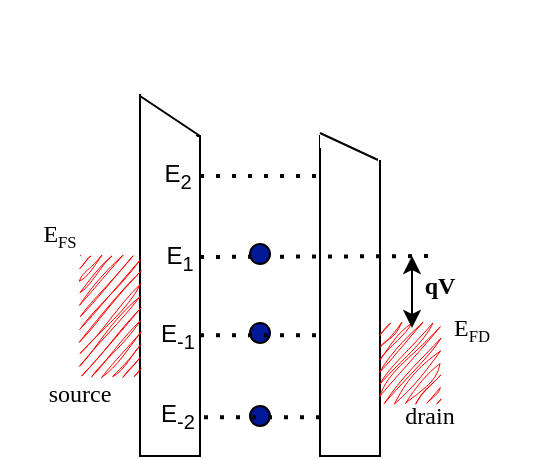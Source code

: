 <mxfile version="22.0.6" type="github">
  <diagram name="Page-1" id="ccDm2Es830cC8SDJtkiW">
    <mxGraphModel dx="954" dy="547" grid="1" gridSize="10" guides="1" tooltips="1" connect="1" arrows="1" fold="1" page="1" pageScale="1" pageWidth="850" pageHeight="1100" math="0" shadow="0">
      <root>
        <mxCell id="0" />
        <mxCell id="1" parent="0" />
        <mxCell id="om-M0COcxJ-jairlj6dW-1" value="" style="rounded=0;whiteSpace=wrap;html=1;" vertex="1" parent="1">
          <mxGeometry x="250" y="120" width="30" height="160" as="geometry" />
        </mxCell>
        <mxCell id="om-M0COcxJ-jairlj6dW-3" value="" style="rounded=0;whiteSpace=wrap;html=1;" vertex="1" parent="1">
          <mxGeometry x="340" y="120" width="30" height="160" as="geometry" />
        </mxCell>
        <mxCell id="om-M0COcxJ-jairlj6dW-10" value="" style="endArrow=none;dashed=1;html=1;dashPattern=1 3;strokeWidth=2;rounded=0;" edge="1" parent="1">
          <mxGeometry width="50" height="50" relative="1" as="geometry">
            <mxPoint x="280" y="140" as="sourcePoint" />
            <mxPoint x="340" y="140" as="targetPoint" />
          </mxGeometry>
        </mxCell>
        <mxCell id="om-M0COcxJ-jairlj6dW-11" value="E&lt;sub&gt;1&lt;/sub&gt;" style="text;html=1;strokeColor=none;fillColor=none;align=center;verticalAlign=middle;whiteSpace=wrap;rounded=0;" vertex="1" parent="1">
          <mxGeometry x="240" y="166" width="60" height="30" as="geometry" />
        </mxCell>
        <mxCell id="om-M0COcxJ-jairlj6dW-12" value="E&lt;sub&gt;2&lt;/sub&gt;" style="text;html=1;strokeColor=none;fillColor=none;align=center;verticalAlign=middle;whiteSpace=wrap;rounded=0;" vertex="1" parent="1">
          <mxGeometry x="239" y="125" width="60" height="30" as="geometry" />
        </mxCell>
        <mxCell id="om-M0COcxJ-jairlj6dW-14" value="E&lt;sub&gt;-1&lt;/sub&gt;" style="text;html=1;strokeColor=none;fillColor=none;align=center;verticalAlign=middle;whiteSpace=wrap;rounded=0;" vertex="1" parent="1">
          <mxGeometry x="239" y="205" width="60" height="30" as="geometry" />
        </mxCell>
        <mxCell id="om-M0COcxJ-jairlj6dW-16" value="E&lt;sub&gt;-2&lt;/sub&gt;" style="text;html=1;strokeColor=none;fillColor=none;align=center;verticalAlign=middle;whiteSpace=wrap;rounded=0;" vertex="1" parent="1">
          <mxGeometry x="239" y="245" width="60" height="30" as="geometry" />
        </mxCell>
        <mxCell id="om-M0COcxJ-jairlj6dW-35" value="" style="ellipse;whiteSpace=wrap;html=1;aspect=fixed;fillColor=#011999;" vertex="1" parent="1">
          <mxGeometry x="305" y="255" width="10" height="10" as="geometry" />
        </mxCell>
        <mxCell id="om-M0COcxJ-jairlj6dW-47" value="" style="rounded=0;whiteSpace=wrap;html=1;gradientColor=none;gradientDirection=north;fillColor=#FF0000;shadow=0;sketch=1;curveFitting=1;jiggle=2;glass=0;strokeColor=none;" vertex="1" parent="1">
          <mxGeometry x="220" y="180" width="30" height="59.75" as="geometry" />
        </mxCell>
        <mxCell id="om-M0COcxJ-jairlj6dW-55" value="" style="rounded=0;whiteSpace=wrap;html=1;strokeColor=none;sketch=1;curveFitting=1;jiggle=2;fillColor=#FF0000;" vertex="1" parent="1">
          <mxGeometry x="370" y="213.5" width="30" height="39.75" as="geometry" />
        </mxCell>
        <mxCell id="om-M0COcxJ-jairlj6dW-56" value="E&lt;span style=&quot;font-size: 10px;&quot;&gt;&lt;sub&gt;FS&lt;/sub&gt;&lt;/span&gt;" style="text;html=1;strokeColor=none;fillColor=none;align=center;verticalAlign=middle;whiteSpace=wrap;rounded=0;fontFamily=Times New Roman;" vertex="1" parent="1">
          <mxGeometry x="180" y="155" width="60" height="30" as="geometry" />
        </mxCell>
        <mxCell id="om-M0COcxJ-jairlj6dW-57" value="E&lt;span style=&quot;font-size: 10px;&quot;&gt;&lt;sub&gt;FD&lt;/sub&gt;&lt;/span&gt;" style="text;html=1;strokeColor=none;fillColor=none;align=center;verticalAlign=middle;whiteSpace=wrap;rounded=0;fontFamily=Times New Roman;" vertex="1" parent="1">
          <mxGeometry x="386" y="202" width="60" height="30" as="geometry" />
        </mxCell>
        <mxCell id="om-M0COcxJ-jairlj6dW-58" value="source" style="text;html=1;strokeColor=none;fillColor=none;align=center;verticalAlign=middle;whiteSpace=wrap;rounded=0;fontFamily=Times New Roman;" vertex="1" parent="1">
          <mxGeometry x="190" y="233.5" width="60" height="30" as="geometry" />
        </mxCell>
        <mxCell id="om-M0COcxJ-jairlj6dW-59" value="drain" style="text;html=1;strokeColor=none;fillColor=none;align=center;verticalAlign=middle;whiteSpace=wrap;rounded=0;fontFamily=Times New Roman;" vertex="1" parent="1">
          <mxGeometry x="365" y="245" width="60" height="30" as="geometry" />
        </mxCell>
        <mxCell id="om-M0COcxJ-jairlj6dW-63" value="" style="ellipse;whiteSpace=wrap;html=1;aspect=fixed;fillColor=#011999;" vertex="1" parent="1">
          <mxGeometry x="305" y="213.5" width="10" height="10" as="geometry" />
        </mxCell>
        <mxCell id="om-M0COcxJ-jairlj6dW-65" value="" style="endArrow=none;dashed=1;html=1;dashPattern=1 3;strokeWidth=2;rounded=0;" edge="1" parent="1">
          <mxGeometry width="50" height="50" relative="1" as="geometry">
            <mxPoint x="280" y="180.5" as="sourcePoint" />
            <mxPoint x="400" y="180" as="targetPoint" />
          </mxGeometry>
        </mxCell>
        <mxCell id="om-M0COcxJ-jairlj6dW-66" value="" style="endArrow=none;dashed=1;html=1;dashPattern=1 3;strokeWidth=2;rounded=0;" edge="1" parent="1">
          <mxGeometry width="50" height="50" relative="1" as="geometry">
            <mxPoint x="280" y="219.63" as="sourcePoint" />
            <mxPoint x="340" y="219.63" as="targetPoint" />
          </mxGeometry>
        </mxCell>
        <mxCell id="om-M0COcxJ-jairlj6dW-69" value="" style="endArrow=none;dashed=1;html=1;dashPattern=1 3;strokeWidth=2;rounded=0;" edge="1" parent="1">
          <mxGeometry width="50" height="50" relative="1" as="geometry">
            <mxPoint x="282" y="260.63" as="sourcePoint" />
            <mxPoint x="342" y="260.63" as="targetPoint" />
          </mxGeometry>
        </mxCell>
        <mxCell id="om-M0COcxJ-jairlj6dW-70" value="" style="ellipse;whiteSpace=wrap;html=1;aspect=fixed;fillColor=#011999;" vertex="1" parent="1">
          <mxGeometry x="305" y="174" width="10" height="10" as="geometry" />
        </mxCell>
        <mxCell id="om-M0COcxJ-jairlj6dW-71" value="" style="endArrow=classic;startArrow=classic;html=1;rounded=0;" edge="1" parent="1">
          <mxGeometry width="50" height="50" relative="1" as="geometry">
            <mxPoint x="386" y="216" as="sourcePoint" />
            <mxPoint x="386" y="180" as="targetPoint" />
          </mxGeometry>
        </mxCell>
        <mxCell id="om-M0COcxJ-jairlj6dW-72" value="qV" style="text;html=1;strokeColor=none;fillColor=none;align=center;verticalAlign=middle;whiteSpace=wrap;rounded=0;fontFamily=Times New Roman;fontStyle=1" vertex="1" parent="1">
          <mxGeometry x="370" y="180" width="60" height="30" as="geometry" />
        </mxCell>
        <mxCell id="om-M0COcxJ-jairlj6dW-73" value="" style="verticalLabelPosition=bottom;verticalAlign=top;html=1;shape=mxgraph.basic.orthogonal_triangle;strokeColor=none;" vertex="1" parent="1">
          <mxGeometry x="249" y="86" width="30" height="35" as="geometry" />
        </mxCell>
        <mxCell id="om-M0COcxJ-jairlj6dW-74" value="" style="endArrow=none;html=1;rounded=0;entryX=0;entryY=0;entryDx=0;entryDy=0;entryPerimeter=0;" edge="1" parent="1">
          <mxGeometry width="50" height="50" relative="1" as="geometry">
            <mxPoint x="250" y="134" as="sourcePoint" />
            <mxPoint x="250" y="99" as="targetPoint" />
          </mxGeometry>
        </mxCell>
        <mxCell id="om-M0COcxJ-jairlj6dW-75" value="" style="endArrow=none;html=1;rounded=0;" edge="1" parent="1">
          <mxGeometry width="50" height="50" relative="1" as="geometry">
            <mxPoint x="280" y="120" as="sourcePoint" />
            <mxPoint x="250" y="100" as="targetPoint" />
          </mxGeometry>
        </mxCell>
        <mxCell id="om-M0COcxJ-jairlj6dW-76" value="" style="whiteSpace=wrap;html=1;aspect=fixed;strokeColor=none;" vertex="1" parent="1">
          <mxGeometry x="340" y="96" width="30" height="30" as="geometry" />
        </mxCell>
        <mxCell id="om-M0COcxJ-jairlj6dW-77" value="" style="endArrow=none;html=1;rounded=0;entryX=0;entryY=0.75;entryDx=0;entryDy=0;exitX=0;exitY=1;exitDx=0;exitDy=0;" edge="1" parent="1" source="om-M0COcxJ-jairlj6dW-78" target="om-M0COcxJ-jairlj6dW-76">
          <mxGeometry width="50" height="50" relative="1" as="geometry">
            <mxPoint x="400" y="310" as="sourcePoint" />
            <mxPoint x="450" y="260" as="targetPoint" />
          </mxGeometry>
        </mxCell>
        <mxCell id="om-M0COcxJ-jairlj6dW-78" value="" style="whiteSpace=wrap;html=1;aspect=fixed;strokeColor=none;" vertex="1" parent="1">
          <mxGeometry x="369" y="52" width="80" height="80" as="geometry" />
        </mxCell>
      </root>
    </mxGraphModel>
  </diagram>
</mxfile>
